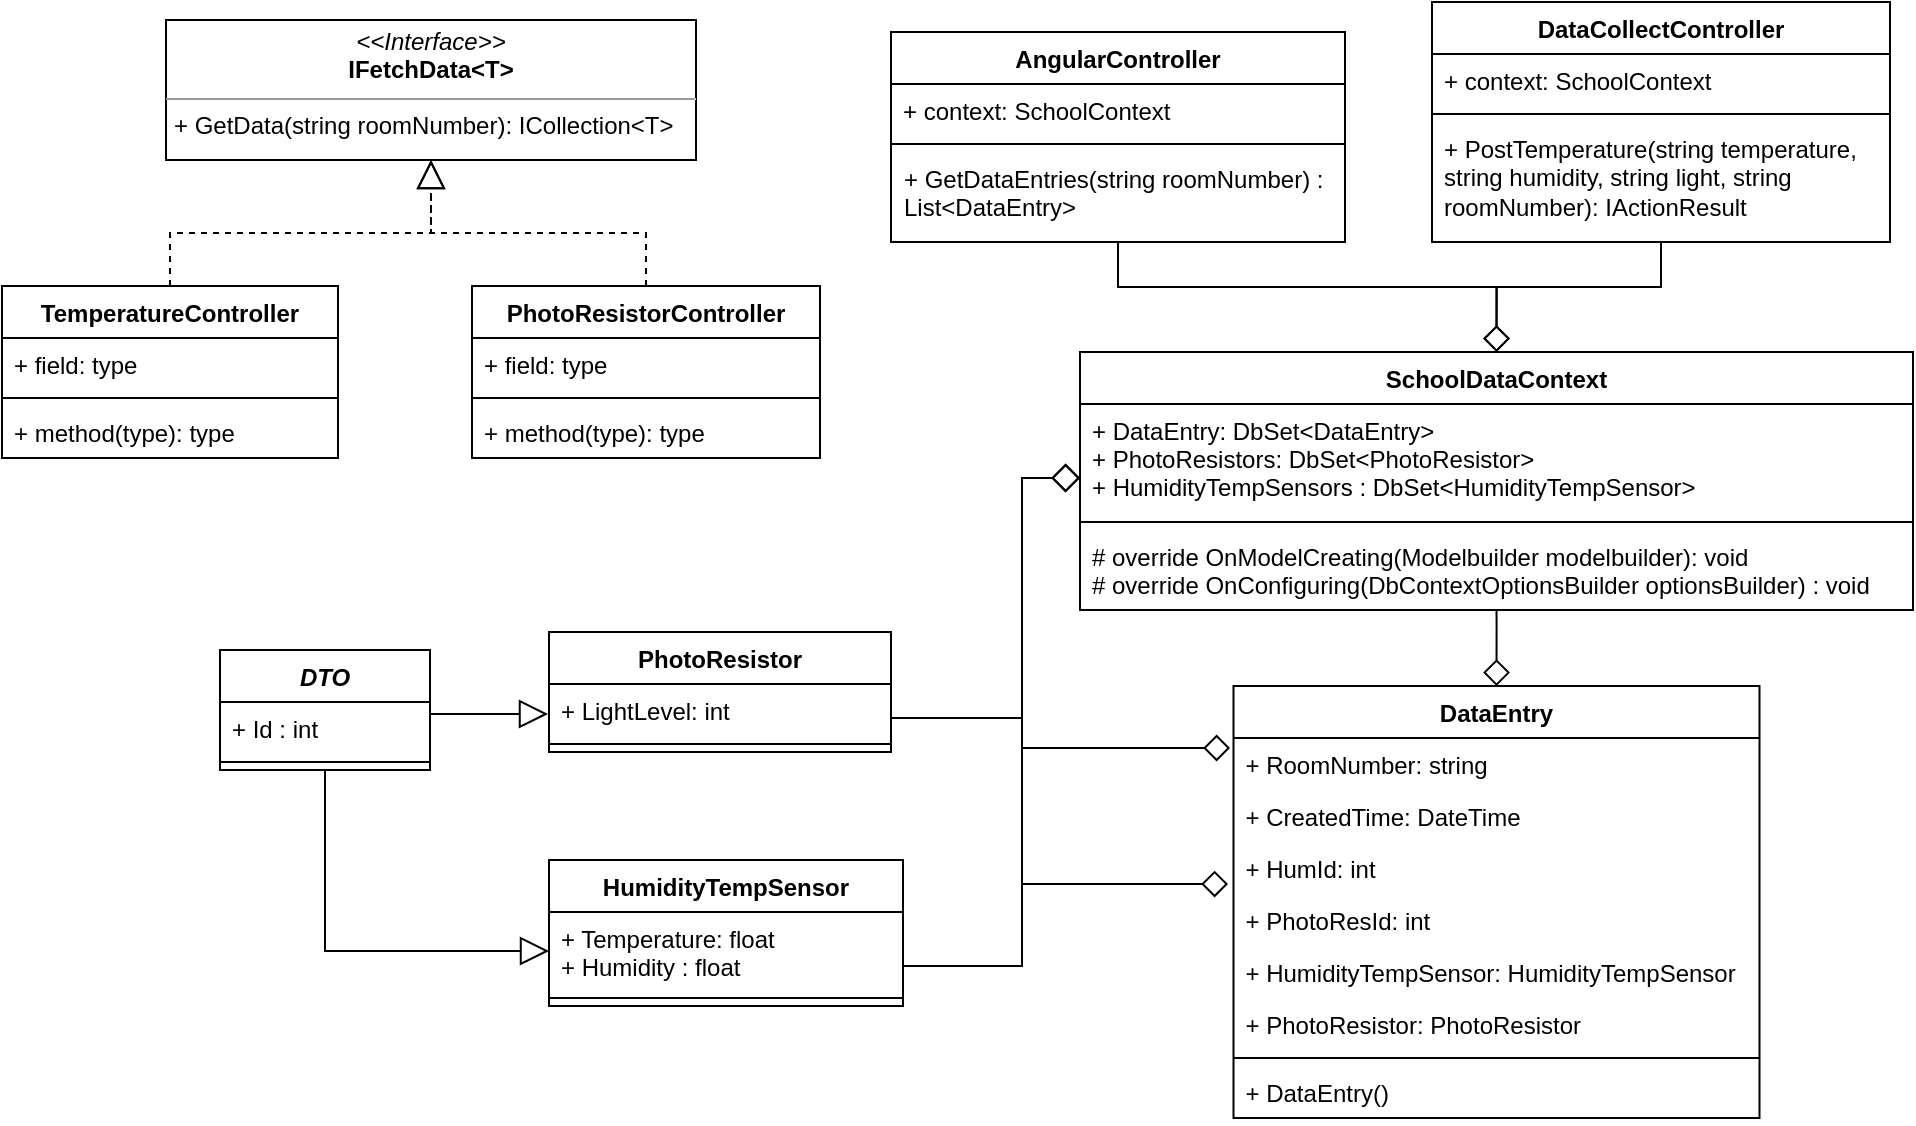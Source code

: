 <mxfile version="15.0.3" type="device"><diagram id="x-YKFXe__G-PMNe2rKYq" name="Page-1"><mxGraphModel dx="1504" dy="351" grid="0" gridSize="10" guides="1" tooltips="1" connect="1" arrows="1" fold="1" page="1" pageScale="1" pageWidth="827" pageHeight="1169" math="0" shadow="0"><root><mxCell id="0"/><mxCell id="1" parent="0"/><mxCell id="aSCxSlpjrOHpZsgmTtxv-40" style="edgeStyle=orthogonalEdgeStyle;rounded=0;orthogonalLoop=1;jettySize=auto;html=1;exitX=0.5;exitY=0;exitDx=0;exitDy=0;startArrow=diamond;startFill=0;endSize=11;endArrow=none;endFill=0;startSize=12;" edge="1" parent="1" target="aSCxSlpjrOHpZsgmTtxv-38"><mxGeometry relative="1" as="geometry"><mxPoint x="225" y="178" as="sourcePoint"/></mxGeometry></mxCell><mxCell id="aSCxSlpjrOHpZsgmTtxv-5" value="PhotoResistor" style="swimlane;fontStyle=1;align=center;verticalAlign=top;childLayout=stackLayout;horizontal=1;startSize=26;horizontalStack=0;resizeParent=1;resizeParentMax=0;resizeLast=0;collapsible=1;marginBottom=0;" vertex="1" parent="1"><mxGeometry x="94.5" y="427" width="171" height="60" as="geometry"/></mxCell><mxCell id="aSCxSlpjrOHpZsgmTtxv-6" value="+ LightLevel: int" style="text;strokeColor=none;fillColor=none;align=left;verticalAlign=top;spacingLeft=4;spacingRight=4;overflow=hidden;rotatable=0;points=[[0,0.5],[1,0.5]];portConstraint=eastwest;" vertex="1" parent="aSCxSlpjrOHpZsgmTtxv-5"><mxGeometry y="26" width="171" height="26" as="geometry"/></mxCell><mxCell id="aSCxSlpjrOHpZsgmTtxv-7" value="" style="line;strokeWidth=1;fillColor=none;align=left;verticalAlign=middle;spacingTop=-1;spacingLeft=3;spacingRight=3;rotatable=0;labelPosition=right;points=[];portConstraint=eastwest;" vertex="1" parent="aSCxSlpjrOHpZsgmTtxv-5"><mxGeometry y="52" width="171" height="8" as="geometry"/></mxCell><mxCell id="aSCxSlpjrOHpZsgmTtxv-9" value="HumidityTempSensor" style="swimlane;fontStyle=1;align=center;verticalAlign=top;childLayout=stackLayout;horizontal=1;startSize=26;horizontalStack=0;resizeParent=1;resizeParentMax=0;resizeLast=0;collapsible=1;marginBottom=0;" vertex="1" parent="1"><mxGeometry x="94.5" y="541" width="177" height="73" as="geometry"/></mxCell><mxCell id="aSCxSlpjrOHpZsgmTtxv-10" value="+ Temperature: float &#10;+ Humidity : float " style="text;strokeColor=none;fillColor=none;align=left;verticalAlign=top;spacingLeft=4;spacingRight=4;overflow=hidden;rotatable=0;points=[[0,0.5],[1,0.5]];portConstraint=eastwest;" vertex="1" parent="aSCxSlpjrOHpZsgmTtxv-9"><mxGeometry y="26" width="177" height="39" as="geometry"/></mxCell><mxCell id="aSCxSlpjrOHpZsgmTtxv-11" value="" style="line;strokeWidth=1;fillColor=none;align=left;verticalAlign=middle;spacingTop=-1;spacingLeft=3;spacingRight=3;rotatable=0;labelPosition=right;points=[];portConstraint=eastwest;" vertex="1" parent="aSCxSlpjrOHpZsgmTtxv-9"><mxGeometry y="65" width="177" height="8" as="geometry"/></mxCell><mxCell id="aSCxSlpjrOHpZsgmTtxv-94" style="edgeStyle=orthogonalEdgeStyle;rounded=0;orthogonalLoop=1;jettySize=auto;html=1;exitX=0.5;exitY=0;exitDx=0;exitDy=0;startArrow=diamond;startFill=0;endArrow=none;endFill=0;startSize=11;endSize=12;" edge="1" parent="1" source="aSCxSlpjrOHpZsgmTtxv-25" target="aSCxSlpjrOHpZsgmTtxv-86"><mxGeometry relative="1" as="geometry"/></mxCell><mxCell id="aSCxSlpjrOHpZsgmTtxv-95" style="edgeStyle=orthogonalEdgeStyle;rounded=0;orthogonalLoop=1;jettySize=auto;html=1;exitX=0.5;exitY=0;exitDx=0;exitDy=0;startArrow=diamond;startFill=0;endArrow=none;endFill=0;startSize=11;endSize=12;" edge="1" parent="1" source="aSCxSlpjrOHpZsgmTtxv-25" target="aSCxSlpjrOHpZsgmTtxv-90"><mxGeometry relative="1" as="geometry"/></mxCell><mxCell id="aSCxSlpjrOHpZsgmTtxv-25" value="SchoolDataContext" style="swimlane;fontStyle=1;align=center;verticalAlign=top;childLayout=stackLayout;horizontal=1;startSize=26;horizontalStack=0;resizeParent=1;resizeParentMax=0;resizeLast=0;collapsible=1;marginBottom=0;" vertex="1" parent="1"><mxGeometry x="360" y="287" width="416.5" height="129" as="geometry"/></mxCell><mxCell id="aSCxSlpjrOHpZsgmTtxv-26" value="+ DataEntry: DbSet&lt;DataEntry&gt;&#10;+ PhotoResistors: DbSet&lt;PhotoResistor&gt;&#10;+ HumidityTempSensors : DbSet&lt;HumidityTempSensor&gt;" style="text;strokeColor=none;fillColor=none;align=left;verticalAlign=top;spacingLeft=4;spacingRight=4;overflow=hidden;rotatable=0;points=[[0,0.5],[1,0.5]];portConstraint=eastwest;" vertex="1" parent="aSCxSlpjrOHpZsgmTtxv-25"><mxGeometry y="26" width="416.5" height="55" as="geometry"/></mxCell><mxCell id="aSCxSlpjrOHpZsgmTtxv-27" value="" style="line;strokeWidth=1;fillColor=none;align=left;verticalAlign=middle;spacingTop=-1;spacingLeft=3;spacingRight=3;rotatable=0;labelPosition=right;points=[];portConstraint=eastwest;" vertex="1" parent="aSCxSlpjrOHpZsgmTtxv-25"><mxGeometry y="81" width="416.5" height="8" as="geometry"/></mxCell><mxCell id="aSCxSlpjrOHpZsgmTtxv-28" value="# override OnModelCreating(Modelbuilder modelbuilder): void&#10;# override OnConfiguring(DbContextOptionsBuilder optionsBuilder) : void" style="text;strokeColor=none;fillColor=none;align=left;verticalAlign=top;spacingLeft=4;spacingRight=4;overflow=hidden;rotatable=0;points=[[0,0.5],[1,0.5]];portConstraint=eastwest;" vertex="1" parent="aSCxSlpjrOHpZsgmTtxv-25"><mxGeometry y="89" width="416.5" height="40" as="geometry"/></mxCell><mxCell id="aSCxSlpjrOHpZsgmTtxv-42" style="edgeStyle=orthogonalEdgeStyle;rounded=0;orthogonalLoop=1;jettySize=auto;html=1;startArrow=diamond;startFill=0;endArrow=none;endFill=0;startSize=12;endSize=11;" edge="1" parent="1" source="aSCxSlpjrOHpZsgmTtxv-25" target="aSCxSlpjrOHpZsgmTtxv-5"><mxGeometry relative="1" as="geometry"><mxPoint x="401" y="309" as="sourcePoint"/><Array as="points"><mxPoint x="331" y="350"/><mxPoint x="331" y="470"/></Array></mxGeometry></mxCell><mxCell id="aSCxSlpjrOHpZsgmTtxv-43" style="edgeStyle=orthogonalEdgeStyle;rounded=0;orthogonalLoop=1;jettySize=auto;html=1;startArrow=diamond;startFill=0;endArrow=none;endFill=0;startSize=12;endSize=11;" edge="1" parent="1" source="aSCxSlpjrOHpZsgmTtxv-25" target="aSCxSlpjrOHpZsgmTtxv-9"><mxGeometry relative="1" as="geometry"><Array as="points"><mxPoint x="331" y="350"/><mxPoint x="331" y="594"/></Array></mxGeometry></mxCell><mxCell id="aSCxSlpjrOHpZsgmTtxv-69" style="edgeStyle=orthogonalEdgeStyle;rounded=0;orthogonalLoop=1;jettySize=auto;html=1;exitX=0.5;exitY=0;exitDx=0;exitDy=0;dashed=1;startArrow=none;startFill=0;endArrow=block;endFill=0;startSize=11;endSize=12;" edge="1" parent="1" source="aSCxSlpjrOHpZsgmTtxv-44" target="aSCxSlpjrOHpZsgmTtxv-64"><mxGeometry relative="1" as="geometry"/></mxCell><mxCell id="aSCxSlpjrOHpZsgmTtxv-44" value="TemperatureController" style="swimlane;fontStyle=1;align=center;verticalAlign=top;childLayout=stackLayout;horizontal=1;startSize=26;horizontalStack=0;resizeParent=1;resizeParentMax=0;resizeLast=0;collapsible=1;marginBottom=0;" vertex="1" parent="1"><mxGeometry x="-179" y="254" width="168" height="86" as="geometry"/></mxCell><mxCell id="aSCxSlpjrOHpZsgmTtxv-45" value="+ field: type" style="text;strokeColor=none;fillColor=none;align=left;verticalAlign=top;spacingLeft=4;spacingRight=4;overflow=hidden;rotatable=0;points=[[0,0.5],[1,0.5]];portConstraint=eastwest;" vertex="1" parent="aSCxSlpjrOHpZsgmTtxv-44"><mxGeometry y="26" width="168" height="26" as="geometry"/></mxCell><mxCell id="aSCxSlpjrOHpZsgmTtxv-46" value="" style="line;strokeWidth=1;fillColor=none;align=left;verticalAlign=middle;spacingTop=-1;spacingLeft=3;spacingRight=3;rotatable=0;labelPosition=right;points=[];portConstraint=eastwest;" vertex="1" parent="aSCxSlpjrOHpZsgmTtxv-44"><mxGeometry y="52" width="168" height="8" as="geometry"/></mxCell><mxCell id="aSCxSlpjrOHpZsgmTtxv-47" value="+ method(type): type" style="text;strokeColor=none;fillColor=none;align=left;verticalAlign=top;spacingLeft=4;spacingRight=4;overflow=hidden;rotatable=0;points=[[0,0.5],[1,0.5]];portConstraint=eastwest;" vertex="1" parent="aSCxSlpjrOHpZsgmTtxv-44"><mxGeometry y="60" width="168" height="26" as="geometry"/></mxCell><mxCell id="aSCxSlpjrOHpZsgmTtxv-68" style="edgeStyle=orthogonalEdgeStyle;rounded=0;orthogonalLoop=1;jettySize=auto;html=1;exitX=0.5;exitY=0;exitDx=0;exitDy=0;dashed=1;startArrow=none;startFill=0;endArrow=block;endFill=0;startSize=11;endSize=12;" edge="1" parent="1" source="aSCxSlpjrOHpZsgmTtxv-48" target="aSCxSlpjrOHpZsgmTtxv-64"><mxGeometry relative="1" as="geometry"/></mxCell><mxCell id="aSCxSlpjrOHpZsgmTtxv-48" value="PhotoResistorController" style="swimlane;fontStyle=1;align=center;verticalAlign=top;childLayout=stackLayout;horizontal=1;startSize=26;horizontalStack=0;resizeParent=1;resizeParentMax=0;resizeLast=0;collapsible=1;marginBottom=0;" vertex="1" parent="1"><mxGeometry x="56" y="254" width="174" height="86" as="geometry"/></mxCell><mxCell id="aSCxSlpjrOHpZsgmTtxv-49" value="+ field: type" style="text;strokeColor=none;fillColor=none;align=left;verticalAlign=top;spacingLeft=4;spacingRight=4;overflow=hidden;rotatable=0;points=[[0,0.5],[1,0.5]];portConstraint=eastwest;" vertex="1" parent="aSCxSlpjrOHpZsgmTtxv-48"><mxGeometry y="26" width="174" height="26" as="geometry"/></mxCell><mxCell id="aSCxSlpjrOHpZsgmTtxv-50" value="" style="line;strokeWidth=1;fillColor=none;align=left;verticalAlign=middle;spacingTop=-1;spacingLeft=3;spacingRight=3;rotatable=0;labelPosition=right;points=[];portConstraint=eastwest;" vertex="1" parent="aSCxSlpjrOHpZsgmTtxv-48"><mxGeometry y="52" width="174" height="8" as="geometry"/></mxCell><mxCell id="aSCxSlpjrOHpZsgmTtxv-51" value="+ method(type): type" style="text;strokeColor=none;fillColor=none;align=left;verticalAlign=top;spacingLeft=4;spacingRight=4;overflow=hidden;rotatable=0;points=[[0,0.5],[1,0.5]];portConstraint=eastwest;" vertex="1" parent="aSCxSlpjrOHpZsgmTtxv-48"><mxGeometry y="60" width="174" height="26" as="geometry"/></mxCell><mxCell id="aSCxSlpjrOHpZsgmTtxv-57" value="DTO" style="swimlane;fontStyle=3;align=center;verticalAlign=top;childLayout=stackLayout;horizontal=1;startSize=26;horizontalStack=0;resizeParent=1;resizeParentMax=0;resizeLast=0;collapsible=1;marginBottom=0;" vertex="1" parent="1"><mxGeometry x="-70" y="436" width="105" height="60" as="geometry"/></mxCell><mxCell id="aSCxSlpjrOHpZsgmTtxv-58" value="+ Id : int" style="text;strokeColor=none;fillColor=none;align=left;verticalAlign=top;spacingLeft=4;spacingRight=4;overflow=hidden;rotatable=0;points=[[0,0.5],[1,0.5]];portConstraint=eastwest;" vertex="1" parent="aSCxSlpjrOHpZsgmTtxv-57"><mxGeometry y="26" width="105" height="26" as="geometry"/></mxCell><mxCell id="aSCxSlpjrOHpZsgmTtxv-59" value="" style="line;strokeWidth=1;fillColor=none;align=left;verticalAlign=middle;spacingTop=-1;spacingLeft=3;spacingRight=3;rotatable=0;labelPosition=right;points=[];portConstraint=eastwest;" vertex="1" parent="aSCxSlpjrOHpZsgmTtxv-57"><mxGeometry y="52" width="105" height="8" as="geometry"/></mxCell><mxCell id="aSCxSlpjrOHpZsgmTtxv-62" style="edgeStyle=orthogonalEdgeStyle;rounded=0;orthogonalLoop=1;jettySize=auto;html=1;startArrow=block;startFill=0;endArrow=none;endFill=0;startSize=12;endSize=11;" edge="1" parent="1" target="aSCxSlpjrOHpZsgmTtxv-57"><mxGeometry relative="1" as="geometry"><mxPoint x="94" y="468" as="sourcePoint"/><Array as="points"><mxPoint x="94" y="468"/></Array></mxGeometry></mxCell><mxCell id="aSCxSlpjrOHpZsgmTtxv-63" style="edgeStyle=orthogonalEdgeStyle;rounded=0;orthogonalLoop=1;jettySize=auto;html=1;exitX=0;exitY=0.5;exitDx=0;exitDy=0;startArrow=block;startFill=0;endArrow=none;endFill=0;startSize=12;endSize=11;" edge="1" parent="1" source="aSCxSlpjrOHpZsgmTtxv-10" target="aSCxSlpjrOHpZsgmTtxv-57"><mxGeometry relative="1" as="geometry"/></mxCell><mxCell id="aSCxSlpjrOHpZsgmTtxv-64" value="&lt;p style=&quot;margin: 0px ; margin-top: 4px ; text-align: center&quot;&gt;&lt;i&gt;&amp;lt;&amp;lt;Interface&amp;gt;&amp;gt;&lt;/i&gt;&lt;br&gt;&lt;b&gt;IFetchData&amp;lt;T&amp;gt;&lt;/b&gt;&lt;/p&gt;&lt;hr size=&quot;1&quot;&gt;&lt;p style=&quot;margin: 0px ; margin-left: 4px&quot;&gt;&lt;/p&gt;&lt;p style=&quot;margin: 0px ; margin-left: 4px&quot;&gt;+ GetData(string roomNumber): ICollection&amp;lt;T&amp;gt;&lt;/p&gt;" style="verticalAlign=top;align=left;overflow=fill;fontSize=12;fontFamily=Helvetica;html=1;" vertex="1" parent="1"><mxGeometry x="-97" y="121" width="265" height="70" as="geometry"/></mxCell><mxCell id="aSCxSlpjrOHpZsgmTtxv-83" style="edgeStyle=orthogonalEdgeStyle;rounded=0;orthogonalLoop=1;jettySize=auto;html=1;exitX=0.5;exitY=0;exitDx=0;exitDy=0;startArrow=diamond;startFill=0;endArrow=none;endFill=0;startSize=11;endSize=12;" edge="1" parent="1" source="aSCxSlpjrOHpZsgmTtxv-70" target="aSCxSlpjrOHpZsgmTtxv-25"><mxGeometry relative="1" as="geometry"/></mxCell><mxCell id="aSCxSlpjrOHpZsgmTtxv-70" value="DataEntry" style="swimlane;fontStyle=1;align=center;verticalAlign=top;childLayout=stackLayout;horizontal=1;startSize=26;horizontalStack=0;resizeParent=1;resizeParentMax=0;resizeLast=0;collapsible=1;marginBottom=0;" vertex="1" parent="1"><mxGeometry x="436.75" y="454" width="263" height="216" as="geometry"/></mxCell><mxCell id="aSCxSlpjrOHpZsgmTtxv-76" value="+ RoomNumber: string" style="text;strokeColor=none;fillColor=none;align=left;verticalAlign=top;spacingLeft=4;spacingRight=4;overflow=hidden;rotatable=0;points=[[0,0.5],[1,0.5]];portConstraint=eastwest;" vertex="1" parent="aSCxSlpjrOHpZsgmTtxv-70"><mxGeometry y="26" width="263" height="26" as="geometry"/></mxCell><mxCell id="aSCxSlpjrOHpZsgmTtxv-77" value="+ CreatedTime: DateTime" style="text;strokeColor=none;fillColor=none;align=left;verticalAlign=top;spacingLeft=4;spacingRight=4;overflow=hidden;rotatable=0;points=[[0,0.5],[1,0.5]];portConstraint=eastwest;" vertex="1" parent="aSCxSlpjrOHpZsgmTtxv-70"><mxGeometry y="52" width="263" height="26" as="geometry"/></mxCell><mxCell id="aSCxSlpjrOHpZsgmTtxv-80" value="+ HumId: int" style="text;strokeColor=none;fillColor=none;align=left;verticalAlign=top;spacingLeft=4;spacingRight=4;overflow=hidden;rotatable=0;points=[[0,0.5],[1,0.5]];portConstraint=eastwest;" vertex="1" parent="aSCxSlpjrOHpZsgmTtxv-70"><mxGeometry y="78" width="263" height="26" as="geometry"/></mxCell><mxCell id="aSCxSlpjrOHpZsgmTtxv-81" value="+ PhotoResId: int" style="text;strokeColor=none;fillColor=none;align=left;verticalAlign=top;spacingLeft=4;spacingRight=4;overflow=hidden;rotatable=0;points=[[0,0.5],[1,0.5]];portConstraint=eastwest;" vertex="1" parent="aSCxSlpjrOHpZsgmTtxv-70"><mxGeometry y="104" width="263" height="26" as="geometry"/></mxCell><mxCell id="aSCxSlpjrOHpZsgmTtxv-82" value="+ HumidityTempSensor: HumidityTempSensor" style="text;strokeColor=none;fillColor=none;align=left;verticalAlign=top;spacingLeft=4;spacingRight=4;overflow=hidden;rotatable=0;points=[[0,0.5],[1,0.5]];portConstraint=eastwest;" vertex="1" parent="aSCxSlpjrOHpZsgmTtxv-70"><mxGeometry y="130" width="263" height="26" as="geometry"/></mxCell><mxCell id="aSCxSlpjrOHpZsgmTtxv-78" value="+ PhotoResistor: PhotoResistor" style="text;strokeColor=none;fillColor=none;align=left;verticalAlign=top;spacingLeft=4;spacingRight=4;overflow=hidden;rotatable=0;points=[[0,0.5],[1,0.5]];portConstraint=eastwest;" vertex="1" parent="aSCxSlpjrOHpZsgmTtxv-70"><mxGeometry y="156" width="263" height="26" as="geometry"/></mxCell><mxCell id="aSCxSlpjrOHpZsgmTtxv-72" value="" style="line;strokeWidth=1;fillColor=none;align=left;verticalAlign=middle;spacingTop=-1;spacingLeft=3;spacingRight=3;rotatable=0;labelPosition=right;points=[];portConstraint=eastwest;" vertex="1" parent="aSCxSlpjrOHpZsgmTtxv-70"><mxGeometry y="182" width="263" height="8" as="geometry"/></mxCell><mxCell id="aSCxSlpjrOHpZsgmTtxv-73" value="+ DataEntry() " style="text;strokeColor=none;fillColor=none;align=left;verticalAlign=top;spacingLeft=4;spacingRight=4;overflow=hidden;rotatable=0;points=[[0,0.5],[1,0.5]];portConstraint=eastwest;" vertex="1" parent="aSCxSlpjrOHpZsgmTtxv-70"><mxGeometry y="190" width="263" height="26" as="geometry"/></mxCell><mxCell id="aSCxSlpjrOHpZsgmTtxv-84" style="edgeStyle=orthogonalEdgeStyle;rounded=0;orthogonalLoop=1;jettySize=auto;html=1;startArrow=diamond;startFill=0;endArrow=none;endFill=0;startSize=11;endSize=12;" edge="1" parent="1"><mxGeometry relative="1" as="geometry"><mxPoint x="434" y="553.034" as="sourcePoint"/><mxPoint x="307" y="594" as="targetPoint"/><Array as="points"><mxPoint x="331" y="553"/><mxPoint x="331" y="594"/></Array></mxGeometry></mxCell><mxCell id="aSCxSlpjrOHpZsgmTtxv-85" style="edgeStyle=orthogonalEdgeStyle;rounded=0;orthogonalLoop=1;jettySize=auto;html=1;startArrow=diamond;startFill=0;endArrow=none;endFill=0;startSize=11;endSize=12;" edge="1" parent="1"><mxGeometry relative="1" as="geometry"><mxPoint x="435" y="485.0" as="sourcePoint"/><mxPoint x="266.5" y="470" as="targetPoint"/><Array as="points"><mxPoint x="331" y="485"/><mxPoint x="331" y="470"/></Array></mxGeometry></mxCell><mxCell id="aSCxSlpjrOHpZsgmTtxv-86" value="DataCollectController" style="swimlane;fontStyle=1;align=center;verticalAlign=top;childLayout=stackLayout;horizontal=1;startSize=26;horizontalStack=0;resizeParent=1;resizeParentMax=0;resizeLast=0;collapsible=1;marginBottom=0;" vertex="1" parent="1"><mxGeometry x="536" y="112" width="229" height="120" as="geometry"/></mxCell><mxCell id="aSCxSlpjrOHpZsgmTtxv-87" value="+ context: SchoolContext" style="text;strokeColor=none;fillColor=none;align=left;verticalAlign=top;spacingLeft=4;spacingRight=4;overflow=hidden;rotatable=0;points=[[0,0.5],[1,0.5]];portConstraint=eastwest;" vertex="1" parent="aSCxSlpjrOHpZsgmTtxv-86"><mxGeometry y="26" width="229" height="26" as="geometry"/></mxCell><mxCell id="aSCxSlpjrOHpZsgmTtxv-88" value="" style="line;strokeWidth=1;fillColor=none;align=left;verticalAlign=middle;spacingTop=-1;spacingLeft=3;spacingRight=3;rotatable=0;labelPosition=right;points=[];portConstraint=eastwest;" vertex="1" parent="aSCxSlpjrOHpZsgmTtxv-86"><mxGeometry y="52" width="229" height="8" as="geometry"/></mxCell><mxCell id="aSCxSlpjrOHpZsgmTtxv-89" value="+ PostTemperature(string temperature, string humidity, string light, string roomNumber): IActionResult" style="text;strokeColor=none;fillColor=none;align=left;verticalAlign=top;spacingLeft=4;spacingRight=4;overflow=hidden;rotatable=0;points=[[0,0.5],[1,0.5]];portConstraint=eastwest;whiteSpace=wrap;" vertex="1" parent="aSCxSlpjrOHpZsgmTtxv-86"><mxGeometry y="60" width="229" height="60" as="geometry"/></mxCell><mxCell id="aSCxSlpjrOHpZsgmTtxv-90" value="AngularController" style="swimlane;fontStyle=1;align=center;verticalAlign=top;childLayout=stackLayout;horizontal=1;startSize=26;horizontalStack=0;resizeParent=1;resizeParentMax=0;resizeLast=0;collapsible=1;marginBottom=0;" vertex="1" parent="1"><mxGeometry x="265.5" y="127" width="227" height="105" as="geometry"/></mxCell><mxCell id="aSCxSlpjrOHpZsgmTtxv-91" value="+ context: SchoolContext" style="text;strokeColor=none;fillColor=none;align=left;verticalAlign=top;spacingLeft=4;spacingRight=4;overflow=hidden;rotatable=0;points=[[0,0.5],[1,0.5]];portConstraint=eastwest;" vertex="1" parent="aSCxSlpjrOHpZsgmTtxv-90"><mxGeometry y="26" width="227" height="26" as="geometry"/></mxCell><mxCell id="aSCxSlpjrOHpZsgmTtxv-92" value="" style="line;strokeWidth=1;fillColor=none;align=left;verticalAlign=middle;spacingTop=-1;spacingLeft=3;spacingRight=3;rotatable=0;labelPosition=right;points=[];portConstraint=eastwest;" vertex="1" parent="aSCxSlpjrOHpZsgmTtxv-90"><mxGeometry y="52" width="227" height="8" as="geometry"/></mxCell><mxCell id="aSCxSlpjrOHpZsgmTtxv-93" value="+ GetDataEntries(string roomNumber) : List&lt;DataEntry&gt;" style="text;strokeColor=none;fillColor=none;align=left;verticalAlign=top;spacingLeft=4;spacingRight=4;overflow=hidden;rotatable=0;points=[[0,0.5],[1,0.5]];portConstraint=eastwest;whiteSpace=wrap;" vertex="1" parent="aSCxSlpjrOHpZsgmTtxv-90"><mxGeometry y="60" width="227" height="45" as="geometry"/></mxCell></root></mxGraphModel></diagram></mxfile>